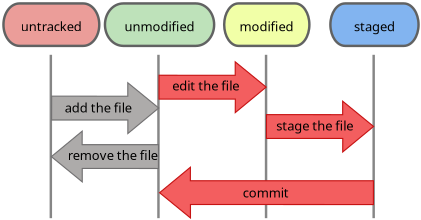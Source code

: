<?xml version="1.0" encoding="UTF-8"?>
<dia:diagram xmlns:dia="http://www.lysator.liu.se/~alla/dia/">
  <dia:layer name="Segundo Plano" visible="true" active="true">
    <dia:group>
      <dia:object type="Standard - Line" version="0" id="O0">
        <dia:attribute name="obj_pos">
          <dia:point val="32.681,8.138"/>
        </dia:attribute>
        <dia:attribute name="obj_bb">
          <dia:rectangle val="32.606,8.063;32.756,18.175"/>
        </dia:attribute>
        <dia:attribute name="conn_endpoints">
          <dia:point val="32.681,8.138"/>
          <dia:point val="32.681,18.1"/>
        </dia:attribute>
        <dia:attribute name="numcp">
          <dia:int val="1"/>
        </dia:attribute>
        <dia:attribute name="line_color">
          <dia:color val="#868686"/>
        </dia:attribute>
        <dia:attribute name="line_width">
          <dia:real val="0.15"/>
        </dia:attribute>
      </dia:object>
      <dia:object type="Standard - Line" version="0" id="O1">
        <dia:attribute name="obj_pos">
          <dia:point val="26.119,8.138"/>
        </dia:attribute>
        <dia:attribute name="obj_bb">
          <dia:rectangle val="26.044,8.063;26.194,18.175"/>
        </dia:attribute>
        <dia:attribute name="conn_endpoints">
          <dia:point val="26.119,8.138"/>
          <dia:point val="26.119,18.1"/>
        </dia:attribute>
        <dia:attribute name="numcp">
          <dia:int val="1"/>
        </dia:attribute>
        <dia:attribute name="line_color">
          <dia:color val="#868686"/>
        </dia:attribute>
        <dia:attribute name="line_width">
          <dia:real val="0.15"/>
        </dia:attribute>
      </dia:object>
      <dia:object type="Standard - Line" version="0" id="O2">
        <dia:attribute name="obj_pos">
          <dia:point val="19.558,8.138"/>
        </dia:attribute>
        <dia:attribute name="obj_bb">
          <dia:rectangle val="19.483,8.063;19.633,18.175"/>
        </dia:attribute>
        <dia:attribute name="conn_endpoints">
          <dia:point val="19.558,8.138"/>
          <dia:point val="19.558,18.1"/>
        </dia:attribute>
        <dia:attribute name="numcp">
          <dia:int val="1"/>
        </dia:attribute>
        <dia:attribute name="line_color">
          <dia:color val="#868686"/>
        </dia:attribute>
        <dia:attribute name="line_width">
          <dia:real val="0.15"/>
        </dia:attribute>
      </dia:object>
      <dia:object type="Standard - Line" version="0" id="O3">
        <dia:attribute name="obj_pos">
          <dia:point val="12.996,8.138"/>
        </dia:attribute>
        <dia:attribute name="obj_bb">
          <dia:rectangle val="12.921,8.063;13.071,18.175"/>
        </dia:attribute>
        <dia:attribute name="conn_endpoints">
          <dia:point val="12.996,8.138"/>
          <dia:point val="12.996,18.1"/>
        </dia:attribute>
        <dia:attribute name="numcp">
          <dia:int val="1"/>
        </dia:attribute>
        <dia:attribute name="line_color">
          <dia:color val="#868686"/>
        </dia:attribute>
        <dia:attribute name="line_width">
          <dia:real val="0.15"/>
        </dia:attribute>
      </dia:object>
      <dia:object type="Flowchart - Terminal" version="1" id="O4">
        <dia:attribute name="obj_pos">
          <dia:point val="23.833,5.008"/>
        </dia:attribute>
        <dia:attribute name="obj_bb">
          <dia:rectangle val="23.758,4.933;28.57,7.669"/>
        </dia:attribute>
        <dia:attribute name="meta">
          <dia:composite type="dict"/>
        </dia:attribute>
        <dia:attribute name="elem_corner">
          <dia:point val="23.833,5.008"/>
        </dia:attribute>
        <dia:attribute name="elem_width">
          <dia:real val="4.661"/>
        </dia:attribute>
        <dia:attribute name="elem_height">
          <dia:real val="2.586"/>
        </dia:attribute>
        <dia:attribute name="line_width">
          <dia:real val="0.15"/>
        </dia:attribute>
        <dia:attribute name="line_colour">
          <dia:color val="#616262"/>
        </dia:attribute>
        <dia:attribute name="fill_colour">
          <dia:color val="#f1ffa7"/>
        </dia:attribute>
        <dia:attribute name="show_background">
          <dia:boolean val="true"/>
        </dia:attribute>
        <dia:attribute name="line_style">
          <dia:enum val="0"/>
          <dia:real val="1"/>
        </dia:attribute>
        <dia:attribute name="padding">
          <dia:real val="0"/>
        </dia:attribute>
        <dia:attribute name="text">
          <dia:composite type="text">
            <dia:attribute name="string">
              <dia:string>#modified#</dia:string>
            </dia:attribute>
            <dia:attribute name="font">
              <dia:font family="Linux Biolinum O" style="0" name="Courier"/>
            </dia:attribute>
            <dia:attribute name="height">
              <dia:real val="0.988"/>
            </dia:attribute>
            <dia:attribute name="pos">
              <dia:point val="26.164,6.548"/>
            </dia:attribute>
            <dia:attribute name="color">
              <dia:color val="#000000"/>
            </dia:attribute>
            <dia:attribute name="alignment">
              <dia:enum val="1"/>
            </dia:attribute>
          </dia:composite>
        </dia:attribute>
        <dia:attribute name="flip_horizontal">
          <dia:boolean val="false"/>
        </dia:attribute>
        <dia:attribute name="flip_vertical">
          <dia:boolean val="false"/>
        </dia:attribute>
        <dia:attribute name="subscale">
          <dia:real val="1"/>
        </dia:attribute>
      </dia:object>
      <dia:object type="Standard - Polygon" version="0" id="O5">
        <dia:attribute name="obj_pos">
          <dia:point val="30.794,14.062"/>
        </dia:attribute>
        <dia:attribute name="obj_bb">
          <dia:rectangle val="26.108,10.895;32.728,14.137"/>
        </dia:attribute>
        <dia:attribute name="poly_points">
          <dia:point val="30.794,14.062"/>
          <dia:point val="30.797,13.239"/>
          <dia:point val="26.143,13.239"/>
          <dia:point val="26.146,11.786"/>
          <dia:point val="30.791,11.79"/>
          <dia:point val="30.791,10.969"/>
          <dia:point val="32.673,12.508"/>
        </dia:attribute>
        <dia:attribute name="line_color">
          <dia:color val="#c61313"/>
        </dia:attribute>
        <dia:attribute name="line_width">
          <dia:real val="0.07"/>
        </dia:attribute>
        <dia:attribute name="inner_color">
          <dia:color val="#f35e5f"/>
        </dia:attribute>
        <dia:attribute name="show_background">
          <dia:boolean val="true"/>
        </dia:attribute>
      </dia:object>
      <dia:object type="Standard - Polygon" version="0" id="O6">
        <dia:attribute name="obj_pos">
          <dia:point val="24.242,11.662"/>
        </dia:attribute>
        <dia:attribute name="obj_bb">
          <dia:rectangle val="19.557,8.495;26.177,11.737"/>
        </dia:attribute>
        <dia:attribute name="poly_points">
          <dia:point val="24.242,11.662"/>
          <dia:point val="24.246,10.839"/>
          <dia:point val="19.592,10.839"/>
          <dia:point val="19.595,9.386"/>
          <dia:point val="24.239,9.39"/>
          <dia:point val="24.239,8.569"/>
          <dia:point val="26.122,10.108"/>
        </dia:attribute>
        <dia:attribute name="line_color">
          <dia:color val="#c61313"/>
        </dia:attribute>
        <dia:attribute name="line_width">
          <dia:real val="0.07"/>
        </dia:attribute>
        <dia:attribute name="inner_color">
          <dia:color val="#f35e5f"/>
        </dia:attribute>
        <dia:attribute name="show_background">
          <dia:boolean val="true"/>
        </dia:attribute>
      </dia:object>
      <dia:object type="Flowchart - Terminal" version="1" id="O7">
        <dia:attribute name="obj_pos">
          <dia:point val="30.042,5.008"/>
        </dia:attribute>
        <dia:attribute name="obj_bb">
          <dia:rectangle val="29.967,4.933;35.492,7.669"/>
        </dia:attribute>
        <dia:attribute name="meta">
          <dia:composite type="dict"/>
        </dia:attribute>
        <dia:attribute name="elem_corner">
          <dia:point val="30.042,5.008"/>
        </dia:attribute>
        <dia:attribute name="elem_width">
          <dia:real val="5.375"/>
        </dia:attribute>
        <dia:attribute name="elem_height">
          <dia:real val="2.586"/>
        </dia:attribute>
        <dia:attribute name="line_width">
          <dia:real val="0.15"/>
        </dia:attribute>
        <dia:attribute name="line_colour">
          <dia:color val="#616262"/>
        </dia:attribute>
        <dia:attribute name="fill_colour">
          <dia:color val="#82b4f0"/>
        </dia:attribute>
        <dia:attribute name="show_background">
          <dia:boolean val="true"/>
        </dia:attribute>
        <dia:attribute name="line_style">
          <dia:enum val="0"/>
          <dia:real val="1"/>
        </dia:attribute>
        <dia:attribute name="padding">
          <dia:real val="0"/>
        </dia:attribute>
        <dia:attribute name="text">
          <dia:composite type="text">
            <dia:attribute name="string">
              <dia:string>#staged#</dia:string>
            </dia:attribute>
            <dia:attribute name="font">
              <dia:font family="Linux Biolinum O" style="0" name="Courier"/>
            </dia:attribute>
            <dia:attribute name="height">
              <dia:real val="0.988"/>
            </dia:attribute>
            <dia:attribute name="pos">
              <dia:point val="32.73,6.548"/>
            </dia:attribute>
            <dia:attribute name="color">
              <dia:color val="#000000"/>
            </dia:attribute>
            <dia:attribute name="alignment">
              <dia:enum val="1"/>
            </dia:attribute>
          </dia:composite>
        </dia:attribute>
        <dia:attribute name="flip_horizontal">
          <dia:boolean val="false"/>
        </dia:attribute>
        <dia:attribute name="flip_vertical">
          <dia:boolean val="false"/>
        </dia:attribute>
        <dia:attribute name="subscale">
          <dia:real val="1"/>
        </dia:attribute>
      </dia:object>
      <dia:object type="Flowchart - Terminal" version="1" id="O8">
        <dia:attribute name="obj_pos">
          <dia:point val="16.702,5.008"/>
        </dia:attribute>
        <dia:attribute name="obj_bb">
          <dia:rectangle val="16.627,4.933;22.623,7.669"/>
        </dia:attribute>
        <dia:attribute name="meta">
          <dia:composite type="dict"/>
        </dia:attribute>
        <dia:attribute name="elem_corner">
          <dia:point val="16.702,5.008"/>
        </dia:attribute>
        <dia:attribute name="elem_width">
          <dia:real val="5.846"/>
        </dia:attribute>
        <dia:attribute name="elem_height">
          <dia:real val="2.586"/>
        </dia:attribute>
        <dia:attribute name="line_width">
          <dia:real val="0.15"/>
        </dia:attribute>
        <dia:attribute name="line_colour">
          <dia:color val="#616262"/>
        </dia:attribute>
        <dia:attribute name="fill_colour">
          <dia:color val="#bee2ba"/>
        </dia:attribute>
        <dia:attribute name="show_background">
          <dia:boolean val="true"/>
        </dia:attribute>
        <dia:attribute name="line_style">
          <dia:enum val="0"/>
          <dia:real val="1"/>
        </dia:attribute>
        <dia:attribute name="padding">
          <dia:real val="0"/>
        </dia:attribute>
        <dia:attribute name="text">
          <dia:composite type="text">
            <dia:attribute name="string">
              <dia:string>#unmodified#</dia:string>
            </dia:attribute>
            <dia:attribute name="font">
              <dia:font family="Linux Biolinum O" style="0" name="Courier"/>
            </dia:attribute>
            <dia:attribute name="height">
              <dia:real val="0.988"/>
            </dia:attribute>
            <dia:attribute name="pos">
              <dia:point val="19.625,6.548"/>
            </dia:attribute>
            <dia:attribute name="color">
              <dia:color val="#000000"/>
            </dia:attribute>
            <dia:attribute name="alignment">
              <dia:enum val="1"/>
            </dia:attribute>
          </dia:composite>
        </dia:attribute>
        <dia:attribute name="flip_horizontal">
          <dia:boolean val="false"/>
        </dia:attribute>
        <dia:attribute name="flip_vertical">
          <dia:boolean val="false"/>
        </dia:attribute>
        <dia:attribute name="subscale">
          <dia:real val="1"/>
        </dia:attribute>
      </dia:object>
      <dia:object type="Flowchart - Terminal" version="1" id="O9">
        <dia:attribute name="obj_pos">
          <dia:point val="10.443,5.008"/>
        </dia:attribute>
        <dia:attribute name="obj_bb">
          <dia:rectangle val="10.368,4.933;15.689,7.669"/>
        </dia:attribute>
        <dia:attribute name="meta">
          <dia:composite type="dict"/>
        </dia:attribute>
        <dia:attribute name="elem_corner">
          <dia:point val="10.443,5.008"/>
        </dia:attribute>
        <dia:attribute name="elem_width">
          <dia:real val="5.171"/>
        </dia:attribute>
        <dia:attribute name="elem_height">
          <dia:real val="2.586"/>
        </dia:attribute>
        <dia:attribute name="line_width">
          <dia:real val="0.15"/>
        </dia:attribute>
        <dia:attribute name="line_colour">
          <dia:color val="#616262"/>
        </dia:attribute>
        <dia:attribute name="fill_colour">
          <dia:color val="#eb9d99"/>
        </dia:attribute>
        <dia:attribute name="show_background">
          <dia:boolean val="true"/>
        </dia:attribute>
        <dia:attribute name="line_style">
          <dia:enum val="0"/>
          <dia:real val="1"/>
        </dia:attribute>
        <dia:attribute name="padding">
          <dia:real val="0"/>
        </dia:attribute>
        <dia:attribute name="text">
          <dia:composite type="text">
            <dia:attribute name="string">
              <dia:string>#untracked#</dia:string>
            </dia:attribute>
            <dia:attribute name="font">
              <dia:font family="Linux Biolinum O" style="0" name="Courier"/>
            </dia:attribute>
            <dia:attribute name="height">
              <dia:real val="0.988"/>
            </dia:attribute>
            <dia:attribute name="pos">
              <dia:point val="13.028,6.548"/>
            </dia:attribute>
            <dia:attribute name="color">
              <dia:color val="#000000"/>
            </dia:attribute>
            <dia:attribute name="alignment">
              <dia:enum val="1"/>
            </dia:attribute>
          </dia:composite>
        </dia:attribute>
        <dia:attribute name="flip_horizontal">
          <dia:boolean val="false"/>
        </dia:attribute>
        <dia:attribute name="flip_vertical">
          <dia:boolean val="false"/>
        </dia:attribute>
        <dia:attribute name="subscale">
          <dia:real val="1"/>
        </dia:attribute>
      </dia:object>
      <dia:object type="Standard - Polygon" version="0" id="O10">
        <dia:attribute name="obj_pos">
          <dia:point val="17.692,12.938"/>
        </dia:attribute>
        <dia:attribute name="obj_bb">
          <dia:rectangle val="13.007,9.77;19.627,13.012"/>
        </dia:attribute>
        <dia:attribute name="poly_points">
          <dia:point val="17.692,12.938"/>
          <dia:point val="17.693,12.114"/>
          <dia:point val="13.042,12.114"/>
          <dia:point val="13.045,10.661"/>
          <dia:point val="17.689,10.665"/>
          <dia:point val="17.689,9.844"/>
          <dia:point val="19.572,11.383"/>
        </dia:attribute>
        <dia:attribute name="line_color">
          <dia:color val="#727172"/>
        </dia:attribute>
        <dia:attribute name="line_width">
          <dia:real val="0.07"/>
        </dia:attribute>
        <dia:attribute name="inner_color">
          <dia:color val="#adabaa"/>
        </dia:attribute>
        <dia:attribute name="show_background">
          <dia:boolean val="true"/>
        </dia:attribute>
      </dia:object>
      <dia:object type="Standard - Polygon" version="0" id="O11">
        <dia:attribute name="obj_pos">
          <dia:point val="14.908,12.794"/>
        </dia:attribute>
        <dia:attribute name="obj_bb">
          <dia:rectangle val="12.973,12.719;19.593,15.961"/>
        </dia:attribute>
        <dia:attribute name="poly_points">
          <dia:point val="14.908,12.794"/>
          <dia:point val="14.904,13.618"/>
          <dia:point val="19.558,13.618"/>
          <dia:point val="19.555,15.07"/>
          <dia:point val="14.911,15.066"/>
          <dia:point val="14.911,15.887"/>
          <dia:point val="13.028,14.348"/>
        </dia:attribute>
        <dia:attribute name="line_color">
          <dia:color val="#727172"/>
        </dia:attribute>
        <dia:attribute name="line_width">
          <dia:real val="0.07"/>
        </dia:attribute>
        <dia:attribute name="inner_color">
          <dia:color val="#adabaa"/>
        </dia:attribute>
        <dia:attribute name="show_background">
          <dia:boolean val="true"/>
        </dia:attribute>
      </dia:object>
      <dia:object type="Standard - Polygon" version="0" id="O12">
        <dia:attribute name="obj_pos">
          <dia:point val="21.506,14.994"/>
        </dia:attribute>
        <dia:attribute name="obj_bb">
          <dia:rectangle val="19.572,14.919;32.7,18.161"/>
        </dia:attribute>
        <dia:attribute name="poly_points">
          <dia:point val="21.506,14.994"/>
          <dia:point val="21.503,15.818"/>
          <dia:point val="32.665,15.818"/>
          <dia:point val="32.665,17.27"/>
          <dia:point val="21.509,17.266"/>
          <dia:point val="21.509,18.087"/>
          <dia:point val="19.627,16.548"/>
        </dia:attribute>
        <dia:attribute name="line_color">
          <dia:color val="#c61313"/>
        </dia:attribute>
        <dia:attribute name="line_width">
          <dia:real val="0.07"/>
        </dia:attribute>
        <dia:attribute name="inner_color">
          <dia:color val="#f35e5f"/>
        </dia:attribute>
        <dia:attribute name="show_background">
          <dia:boolean val="true"/>
        </dia:attribute>
      </dia:object>
      <dia:object type="Standard - Text" version="1" id="O13">
        <dia:attribute name="obj_pos">
          <dia:point val="15.885,11.652"/>
        </dia:attribute>
        <dia:attribute name="obj_bb">
          <dia:rectangle val="14.042,10.944;17.727,11.847"/>
        </dia:attribute>
        <dia:attribute name="text">
          <dia:composite type="text">
            <dia:attribute name="string">
              <dia:string>#add the file#</dia:string>
            </dia:attribute>
            <dia:attribute name="font">
              <dia:font family="Linux Biolinum O" style="0" name="Courier"/>
            </dia:attribute>
            <dia:attribute name="height">
              <dia:real val="0.988"/>
            </dia:attribute>
            <dia:attribute name="pos">
              <dia:point val="15.885,11.652"/>
            </dia:attribute>
            <dia:attribute name="color">
              <dia:color val="#000000"/>
            </dia:attribute>
            <dia:attribute name="alignment">
              <dia:enum val="1"/>
            </dia:attribute>
          </dia:composite>
        </dia:attribute>
        <dia:attribute name="valign">
          <dia:enum val="3"/>
        </dia:attribute>
      </dia:object>
      <dia:object type="Standard - Text" version="1" id="O14">
        <dia:attribute name="obj_pos">
          <dia:point val="16.778,14.552"/>
        </dia:attribute>
        <dia:attribute name="obj_bb">
          <dia:rectangle val="14.359,13.844;19.197,14.747"/>
        </dia:attribute>
        <dia:attribute name="text">
          <dia:composite type="text">
            <dia:attribute name="string">
              <dia:string>#remove the file#</dia:string>
            </dia:attribute>
            <dia:attribute name="font">
              <dia:font family="Linux Biolinum O" style="0" name="Courier"/>
            </dia:attribute>
            <dia:attribute name="height">
              <dia:real val="0.988"/>
            </dia:attribute>
            <dia:attribute name="pos">
              <dia:point val="16.778,14.552"/>
            </dia:attribute>
            <dia:attribute name="color">
              <dia:color val="#000000"/>
            </dia:attribute>
            <dia:attribute name="alignment">
              <dia:enum val="1"/>
            </dia:attribute>
          </dia:composite>
        </dia:attribute>
        <dia:attribute name="valign">
          <dia:enum val="3"/>
        </dia:attribute>
      </dia:object>
      <dia:object type="Standard - Text" version="1" id="O15">
        <dia:attribute name="obj_pos">
          <dia:point val="22.449,10.314"/>
        </dia:attribute>
        <dia:attribute name="obj_bb">
          <dia:rectangle val="20.589,9.607;24.309,10.509"/>
        </dia:attribute>
        <dia:attribute name="text">
          <dia:composite type="text">
            <dia:attribute name="string">
              <dia:string>#edit the file#</dia:string>
            </dia:attribute>
            <dia:attribute name="font">
              <dia:font family="Linux Biolinum O" style="0" name="Courier"/>
            </dia:attribute>
            <dia:attribute name="height">
              <dia:real val="0.988"/>
            </dia:attribute>
            <dia:attribute name="pos">
              <dia:point val="22.449,10.314"/>
            </dia:attribute>
            <dia:attribute name="color">
              <dia:color val="#000000"/>
            </dia:attribute>
            <dia:attribute name="alignment">
              <dia:enum val="1"/>
            </dia:attribute>
          </dia:composite>
        </dia:attribute>
        <dia:attribute name="valign">
          <dia:enum val="3"/>
        </dia:attribute>
      </dia:object>
      <dia:object type="Standard - Text" version="1" id="O16">
        <dia:attribute name="obj_pos">
          <dia:point val="29.083,12.752"/>
        </dia:attribute>
        <dia:attribute name="obj_bb">
          <dia:rectangle val="26.994,12.044;31.172,12.947"/>
        </dia:attribute>
        <dia:attribute name="text">
          <dia:composite type="text">
            <dia:attribute name="string">
              <dia:string>#stage the file#</dia:string>
            </dia:attribute>
            <dia:attribute name="font">
              <dia:font family="Linux Biolinum O" style="0" name="Courier"/>
            </dia:attribute>
            <dia:attribute name="height">
              <dia:real val="0.988"/>
            </dia:attribute>
            <dia:attribute name="pos">
              <dia:point val="29.083,12.752"/>
            </dia:attribute>
            <dia:attribute name="color">
              <dia:color val="#000000"/>
            </dia:attribute>
            <dia:attribute name="alignment">
              <dia:enum val="1"/>
            </dia:attribute>
          </dia:composite>
        </dia:attribute>
        <dia:attribute name="valign">
          <dia:enum val="3"/>
        </dia:attribute>
      </dia:object>
      <dia:object type="Standard - Text" version="1" id="O17">
        <dia:attribute name="obj_pos">
          <dia:point val="26.104,16.839"/>
        </dia:attribute>
        <dia:attribute name="obj_bb">
          <dia:rectangle val="24.863,16.132;27.345,17.034"/>
        </dia:attribute>
        <dia:attribute name="text">
          <dia:composite type="text">
            <dia:attribute name="string">
              <dia:string>#commit#</dia:string>
            </dia:attribute>
            <dia:attribute name="font">
              <dia:font family="Linux Biolinum O" style="0" name="Courier"/>
            </dia:attribute>
            <dia:attribute name="height">
              <dia:real val="0.988"/>
            </dia:attribute>
            <dia:attribute name="pos">
              <dia:point val="26.104,16.839"/>
            </dia:attribute>
            <dia:attribute name="color">
              <dia:color val="#000000"/>
            </dia:attribute>
            <dia:attribute name="alignment">
              <dia:enum val="1"/>
            </dia:attribute>
          </dia:composite>
        </dia:attribute>
        <dia:attribute name="valign">
          <dia:enum val="3"/>
        </dia:attribute>
      </dia:object>
    </dia:group>
  </dia:layer>
</dia:diagram>
